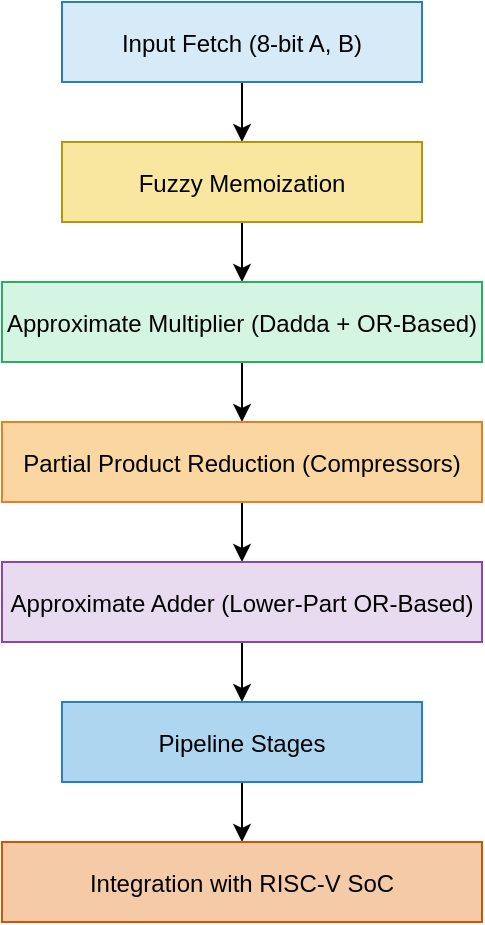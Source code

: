 <mxfile version="25.0.2">
  <diagram name="Page-1" id="csAERXVSv3tsJkRa4UOi">
    <mxGraphModel dx="1195" dy="712" grid="1" gridSize="10" guides="1" tooltips="1" connect="1" arrows="1" fold="1" page="1" pageScale="1" pageWidth="827" pageHeight="1169" math="0" shadow="0">
      <root>
        <mxCell id="0" />
        <mxCell id="1" parent="0" />
        <mxCell id="06La_71-Rn1Q7rLBXYEx-8" style="edgeStyle=orthogonalEdgeStyle;rounded=0;orthogonalLoop=1;jettySize=auto;html=1;exitX=0.5;exitY=1;exitDx=0;exitDy=0;entryX=0.5;entryY=0;entryDx=0;entryDy=0;" edge="1" parent="1" source="06La_71-Rn1Q7rLBXYEx-1" target="06La_71-Rn1Q7rLBXYEx-2">
          <mxGeometry relative="1" as="geometry" />
        </mxCell>
        <mxCell id="06La_71-Rn1Q7rLBXYEx-1" value="Input Fetch (8-bit A, B)" style="shape=rectangle;fillColor=#D6EAF8;strokeColor=#2980B9;" vertex="1" parent="1">
          <mxGeometry x="300" y="70" width="180" height="40" as="geometry" />
        </mxCell>
        <mxCell id="06La_71-Rn1Q7rLBXYEx-10" style="edgeStyle=orthogonalEdgeStyle;rounded=0;orthogonalLoop=1;jettySize=auto;html=1;exitX=0.5;exitY=1;exitDx=0;exitDy=0;entryX=0.5;entryY=0;entryDx=0;entryDy=0;" edge="1" parent="1" source="06La_71-Rn1Q7rLBXYEx-2" target="06La_71-Rn1Q7rLBXYEx-3">
          <mxGeometry relative="1" as="geometry" />
        </mxCell>
        <mxCell id="06La_71-Rn1Q7rLBXYEx-2" value="Fuzzy Memoization" style="shape=rectangle;fillColor=#F9E79F;strokeColor=#B7950B;" vertex="1" parent="1">
          <mxGeometry x="300" y="140" width="180" height="40" as="geometry" />
        </mxCell>
        <mxCell id="06La_71-Rn1Q7rLBXYEx-12" style="edgeStyle=orthogonalEdgeStyle;rounded=0;orthogonalLoop=1;jettySize=auto;html=1;exitX=0.5;exitY=1;exitDx=0;exitDy=0;entryX=0.5;entryY=0;entryDx=0;entryDy=0;" edge="1" parent="1" source="06La_71-Rn1Q7rLBXYEx-3" target="06La_71-Rn1Q7rLBXYEx-4">
          <mxGeometry relative="1" as="geometry" />
        </mxCell>
        <mxCell id="06La_71-Rn1Q7rLBXYEx-3" value="Approximate Multiplier (Dadda + OR-Based)" style="shape=rectangle;fillColor=#D5F5E3;strokeColor=#27AE60;" vertex="1" parent="1">
          <mxGeometry x="270" y="210" width="240" height="40" as="geometry" />
        </mxCell>
        <mxCell id="06La_71-Rn1Q7rLBXYEx-15" style="edgeStyle=orthogonalEdgeStyle;rounded=0;orthogonalLoop=1;jettySize=auto;html=1;exitX=0.5;exitY=1;exitDx=0;exitDy=0;entryX=0.5;entryY=0;entryDx=0;entryDy=0;" edge="1" parent="1" source="06La_71-Rn1Q7rLBXYEx-4" target="06La_71-Rn1Q7rLBXYEx-5">
          <mxGeometry relative="1" as="geometry" />
        </mxCell>
        <mxCell id="06La_71-Rn1Q7rLBXYEx-4" value="Partial Product Reduction (Compressors)" style="shape=rectangle;fillColor=#FAD7A0;strokeColor=#E67E22;" vertex="1" parent="1">
          <mxGeometry x="270" y="280" width="240" height="40" as="geometry" />
        </mxCell>
        <mxCell id="06La_71-Rn1Q7rLBXYEx-16" style="edgeStyle=orthogonalEdgeStyle;rounded=0;orthogonalLoop=1;jettySize=auto;html=1;exitX=0.5;exitY=1;exitDx=0;exitDy=0;entryX=0.5;entryY=0;entryDx=0;entryDy=0;" edge="1" parent="1" source="06La_71-Rn1Q7rLBXYEx-5" target="06La_71-Rn1Q7rLBXYEx-6">
          <mxGeometry relative="1" as="geometry" />
        </mxCell>
        <mxCell id="06La_71-Rn1Q7rLBXYEx-5" value="Approximate Adder (Lower-Part OR-Based)" style="shape=rectangle;fillColor=#E8DAEF;strokeColor=#8E44AD;" vertex="1" parent="1">
          <mxGeometry x="270" y="350" width="240" height="40" as="geometry" />
        </mxCell>
        <mxCell id="06La_71-Rn1Q7rLBXYEx-17" style="edgeStyle=orthogonalEdgeStyle;rounded=0;orthogonalLoop=1;jettySize=auto;html=1;exitX=0.5;exitY=1;exitDx=0;exitDy=0;entryX=0.5;entryY=0;entryDx=0;entryDy=0;" edge="1" parent="1" source="06La_71-Rn1Q7rLBXYEx-6" target="06La_71-Rn1Q7rLBXYEx-7">
          <mxGeometry relative="1" as="geometry" />
        </mxCell>
        <mxCell id="06La_71-Rn1Q7rLBXYEx-6" value="Pipeline Stages" style="shape=rectangle;fillColor=#AED6F1;strokeColor=#2980B9;" vertex="1" parent="1">
          <mxGeometry x="300" y="420" width="180" height="40" as="geometry" />
        </mxCell>
        <mxCell id="06La_71-Rn1Q7rLBXYEx-7" value="Integration with RISC-V SoC" style="shape=rectangle;fillColor=#F5CBA7;strokeColor=#D35400;" vertex="1" parent="1">
          <mxGeometry x="270" y="490" width="240" height="40" as="geometry" />
        </mxCell>
      </root>
    </mxGraphModel>
  </diagram>
</mxfile>
